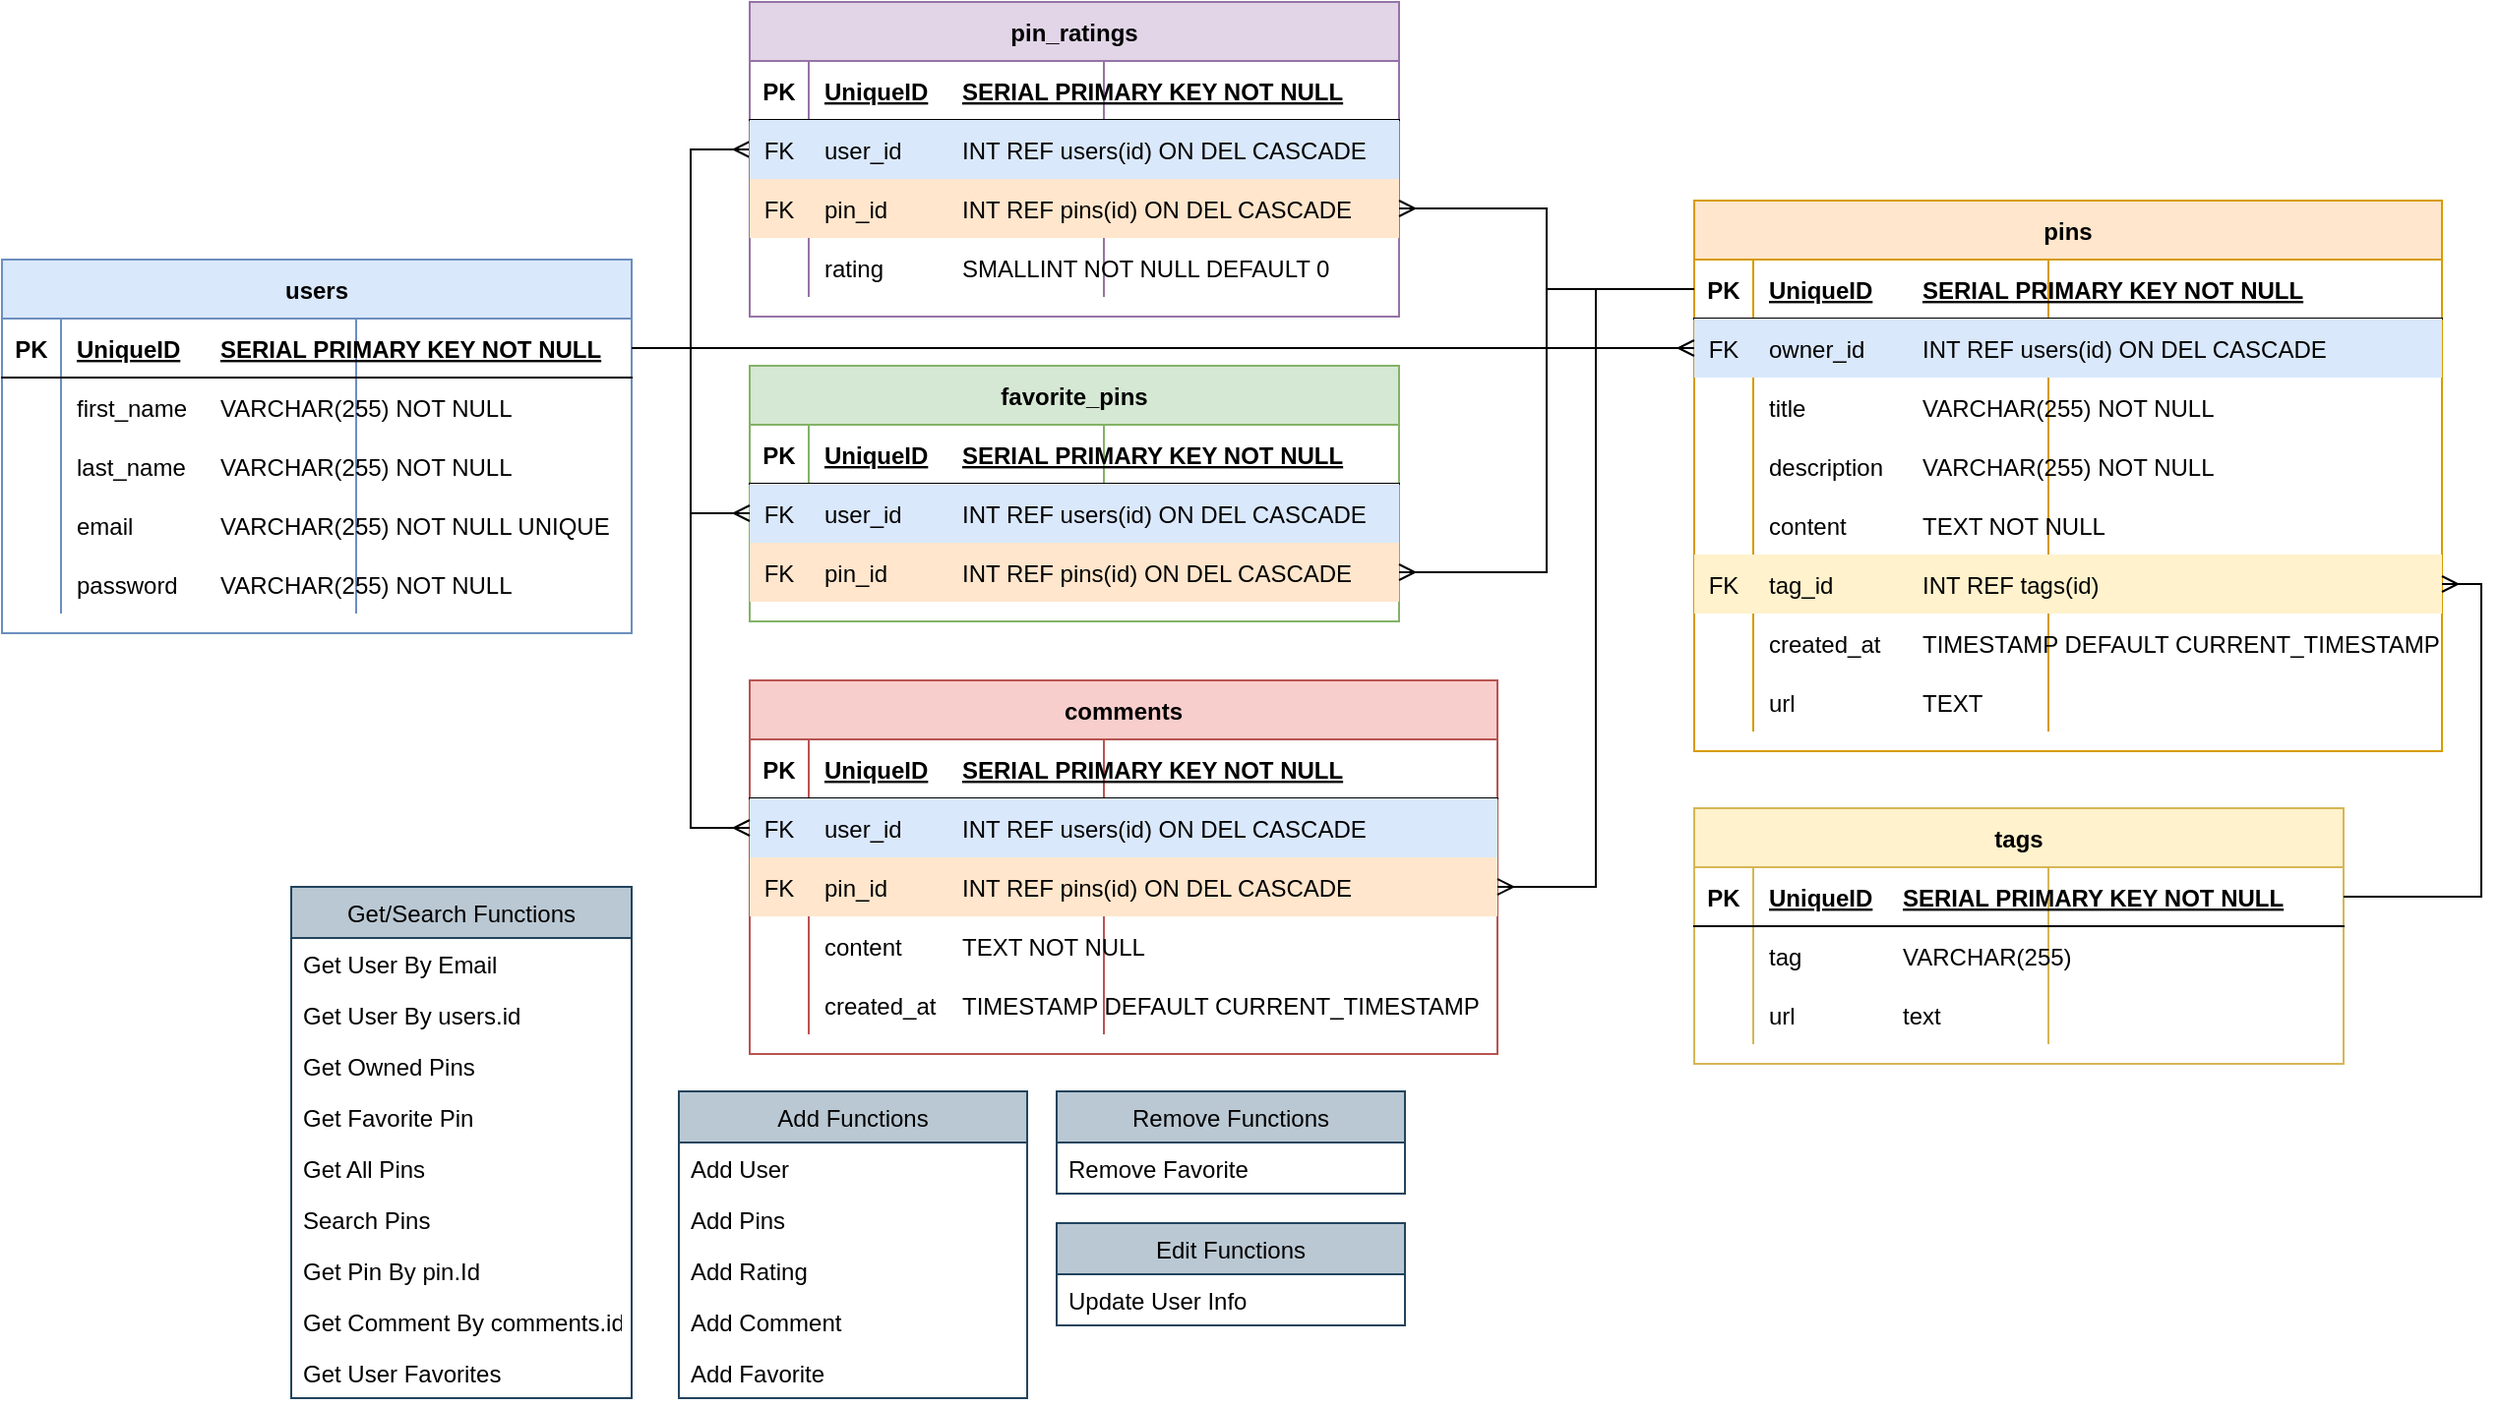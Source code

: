 <mxfile>
    <diagram id="yrVdOJutDRkCz4dcJYpE" name="Page-1">
        <mxGraphModel dx="2005" dy="807" grid="0" gridSize="10" guides="1" tooltips="1" connect="1" arrows="1" fold="1" page="0" pageScale="1" pageWidth="850" pageHeight="1100" background="#FFFFFF" math="0" shadow="0">
            <root>
                <mxCell id="0"/>
                <mxCell id="1" parent="0"/>
                <mxCell id="VYKtyctdpMG7TAiE0Q_C-84" style="edgeStyle=orthogonalEdgeStyle;rounded=0;orthogonalLoop=1;jettySize=auto;html=1;exitX=1;exitY=0.5;exitDx=0;exitDy=0;entryX=0;entryY=0.5;entryDx=0;entryDy=0;endArrow=ERmany;endFill=0;labelBackgroundColor=none;shadow=0;sketch=0;" parent="1" source="VYKtyctdpMG7TAiE0Q_C-2" target="VYKtyctdpMG7TAiE0Q_C-47" edge="1">
                    <mxGeometry relative="1" as="geometry"/>
                </mxCell>
                <mxCell id="VYKtyctdpMG7TAiE0Q_C-1" value="users" style="shape=table;startSize=30;container=1;collapsible=1;childLayout=tableLayout;fixedRows=1;rowLines=0;fontStyle=1;align=center;resizeLast=1;fillColor=#dae8fc;strokeColor=#6c8ebf;labelBackgroundColor=none;shadow=0;sketch=0;" parent="1" vertex="1">
                    <mxGeometry x="-60" y="271" width="320" height="190" as="geometry"/>
                </mxCell>
                <mxCell id="VYKtyctdpMG7TAiE0Q_C-2" value="" style="shape=partialRectangle;collapsible=0;dropTarget=0;pointerEvents=0;fillColor=none;top=0;left=0;bottom=1;right=0;points=[[0,0.5],[1,0.5]];portConstraint=eastwest;labelBackgroundColor=none;shadow=0;sketch=0;" parent="VYKtyctdpMG7TAiE0Q_C-1" vertex="1">
                    <mxGeometry y="30" width="320" height="30" as="geometry"/>
                </mxCell>
                <mxCell id="VYKtyctdpMG7TAiE0Q_C-3" value="PK" style="shape=partialRectangle;connectable=0;fillColor=none;top=0;left=0;bottom=0;right=0;fontStyle=1;overflow=hidden;labelBackgroundColor=none;shadow=0;sketch=0;" parent="VYKtyctdpMG7TAiE0Q_C-2" vertex="1">
                    <mxGeometry width="30" height="30" as="geometry">
                        <mxRectangle width="30" height="30" as="alternateBounds"/>
                    </mxGeometry>
                </mxCell>
                <mxCell id="VYKtyctdpMG7TAiE0Q_C-4" value="UniqueID" style="shape=partialRectangle;connectable=0;fillColor=none;top=0;left=0;bottom=0;right=0;align=left;spacingLeft=6;fontStyle=5;overflow=hidden;labelBackgroundColor=none;shadow=0;sketch=0;" parent="VYKtyctdpMG7TAiE0Q_C-2" vertex="1">
                    <mxGeometry x="30" width="73" height="30" as="geometry">
                        <mxRectangle width="150" height="30" as="alternateBounds"/>
                    </mxGeometry>
                </mxCell>
                <mxCell id="61" value="SERIAL PRIMARY KEY NOT NULL" style="shape=partialRectangle;connectable=0;fillColor=none;top=0;left=0;bottom=0;right=0;align=left;spacingLeft=6;fontStyle=5;overflow=hidden;labelBackgroundColor=none;shadow=0;sketch=0;" vertex="1" parent="VYKtyctdpMG7TAiE0Q_C-2">
                    <mxGeometry x="103" width="217" height="30" as="geometry">
                        <mxRectangle width="150" height="30" as="alternateBounds"/>
                    </mxGeometry>
                </mxCell>
                <mxCell id="VYKtyctdpMG7TAiE0Q_C-11" value="" style="shape=partialRectangle;collapsible=0;dropTarget=0;pointerEvents=0;fillColor=none;top=0;left=0;bottom=0;right=0;points=[[0,0.5],[1,0.5]];portConstraint=eastwest;labelBackgroundColor=none;shadow=0;sketch=0;" parent="VYKtyctdpMG7TAiE0Q_C-1" vertex="1">
                    <mxGeometry y="60" width="320" height="30" as="geometry"/>
                </mxCell>
                <mxCell id="VYKtyctdpMG7TAiE0Q_C-12" value="" style="shape=partialRectangle;connectable=0;fillColor=none;top=0;left=0;bottom=0;right=0;editable=1;overflow=hidden;labelBackgroundColor=none;shadow=0;sketch=0;" parent="VYKtyctdpMG7TAiE0Q_C-11" vertex="1">
                    <mxGeometry width="30" height="30" as="geometry">
                        <mxRectangle width="30" height="30" as="alternateBounds"/>
                    </mxGeometry>
                </mxCell>
                <mxCell id="VYKtyctdpMG7TAiE0Q_C-13" value="first_name" style="shape=partialRectangle;connectable=0;fillColor=none;top=0;left=0;bottom=0;right=0;align=left;spacingLeft=6;overflow=hidden;labelBackgroundColor=none;shadow=0;sketch=0;" parent="VYKtyctdpMG7TAiE0Q_C-11" vertex="1">
                    <mxGeometry x="30" width="73" height="30" as="geometry">
                        <mxRectangle width="150" height="30" as="alternateBounds"/>
                    </mxGeometry>
                </mxCell>
                <mxCell id="62" value="VARCHAR(255) NOT NULL" style="shape=partialRectangle;connectable=0;fillColor=none;top=0;left=0;bottom=0;right=0;align=left;spacingLeft=6;overflow=hidden;labelBackgroundColor=none;shadow=0;sketch=0;" vertex="1" parent="VYKtyctdpMG7TAiE0Q_C-11">
                    <mxGeometry x="103" width="217" height="30" as="geometry">
                        <mxRectangle width="150" height="30" as="alternateBounds"/>
                    </mxGeometry>
                </mxCell>
                <mxCell id="2lXRWmKRULgDbpmAG4fY-31" value="" style="shape=partialRectangle;collapsible=0;dropTarget=0;pointerEvents=0;fillColor=none;top=0;left=0;bottom=0;right=0;points=[[0,0.5],[1,0.5]];portConstraint=eastwest;labelBackgroundColor=none;shadow=0;sketch=0;" parent="VYKtyctdpMG7TAiE0Q_C-1" vertex="1">
                    <mxGeometry y="90" width="320" height="30" as="geometry"/>
                </mxCell>
                <mxCell id="2lXRWmKRULgDbpmAG4fY-32" value="" style="shape=partialRectangle;connectable=0;fillColor=none;top=0;left=0;bottom=0;right=0;editable=1;overflow=hidden;labelBackgroundColor=none;shadow=0;sketch=0;" parent="2lXRWmKRULgDbpmAG4fY-31" vertex="1">
                    <mxGeometry width="30" height="30" as="geometry">
                        <mxRectangle width="30" height="30" as="alternateBounds"/>
                    </mxGeometry>
                </mxCell>
                <mxCell id="2lXRWmKRULgDbpmAG4fY-33" value="last_name" style="shape=partialRectangle;connectable=0;fillColor=none;top=0;left=0;bottom=0;right=0;align=left;spacingLeft=6;overflow=hidden;labelBackgroundColor=none;shadow=0;sketch=0;" parent="2lXRWmKRULgDbpmAG4fY-31" vertex="1">
                    <mxGeometry x="30" width="73" height="30" as="geometry">
                        <mxRectangle width="150" height="30" as="alternateBounds"/>
                    </mxGeometry>
                </mxCell>
                <mxCell id="63" value="VARCHAR(255) NOT NULL" style="shape=partialRectangle;connectable=0;fillColor=none;top=0;left=0;bottom=0;right=0;align=left;spacingLeft=6;overflow=hidden;labelBackgroundColor=none;shadow=0;sketch=0;" vertex="1" parent="2lXRWmKRULgDbpmAG4fY-31">
                    <mxGeometry x="103" width="217" height="30" as="geometry">
                        <mxRectangle width="150" height="30" as="alternateBounds"/>
                    </mxGeometry>
                </mxCell>
                <mxCell id="VYKtyctdpMG7TAiE0Q_C-5" value="" style="shape=partialRectangle;collapsible=0;dropTarget=0;pointerEvents=0;fillColor=none;top=0;left=0;bottom=0;right=0;points=[[0,0.5],[1,0.5]];portConstraint=eastwest;labelBackgroundColor=none;shadow=0;sketch=0;" parent="VYKtyctdpMG7TAiE0Q_C-1" vertex="1">
                    <mxGeometry y="120" width="320" height="30" as="geometry"/>
                </mxCell>
                <mxCell id="VYKtyctdpMG7TAiE0Q_C-6" value="" style="shape=partialRectangle;connectable=0;fillColor=none;top=0;left=0;bottom=0;right=0;editable=1;overflow=hidden;labelBackgroundColor=none;shadow=0;sketch=0;" parent="VYKtyctdpMG7TAiE0Q_C-5" vertex="1">
                    <mxGeometry width="30" height="30" as="geometry">
                        <mxRectangle width="30" height="30" as="alternateBounds"/>
                    </mxGeometry>
                </mxCell>
                <mxCell id="VYKtyctdpMG7TAiE0Q_C-7" value="email" style="shape=partialRectangle;connectable=0;fillColor=none;top=0;left=0;bottom=0;right=0;align=left;spacingLeft=6;overflow=hidden;labelBackgroundColor=none;shadow=0;sketch=0;" parent="VYKtyctdpMG7TAiE0Q_C-5" vertex="1">
                    <mxGeometry x="30" width="73" height="30" as="geometry">
                        <mxRectangle width="150" height="30" as="alternateBounds"/>
                    </mxGeometry>
                </mxCell>
                <mxCell id="64" value="VARCHAR(255) NOT NULL UNIQUE" style="shape=partialRectangle;connectable=0;fillColor=none;top=0;left=0;bottom=0;right=0;align=left;spacingLeft=6;overflow=hidden;labelBackgroundColor=none;shadow=0;sketch=0;" vertex="1" parent="VYKtyctdpMG7TAiE0Q_C-5">
                    <mxGeometry x="103" width="217" height="30" as="geometry">
                        <mxRectangle width="150" height="30" as="alternateBounds"/>
                    </mxGeometry>
                </mxCell>
                <mxCell id="VYKtyctdpMG7TAiE0Q_C-8" value="" style="shape=partialRectangle;collapsible=0;dropTarget=0;pointerEvents=0;fillColor=none;top=0;left=0;bottom=0;right=0;points=[[0,0.5],[1,0.5]];portConstraint=eastwest;labelBackgroundColor=none;shadow=0;sketch=0;" parent="VYKtyctdpMG7TAiE0Q_C-1" vertex="1">
                    <mxGeometry y="150" width="320" height="30" as="geometry"/>
                </mxCell>
                <mxCell id="VYKtyctdpMG7TAiE0Q_C-9" value="" style="shape=partialRectangle;connectable=0;fillColor=none;top=0;left=0;bottom=0;right=0;editable=1;overflow=hidden;labelBackgroundColor=none;shadow=0;sketch=0;" parent="VYKtyctdpMG7TAiE0Q_C-8" vertex="1">
                    <mxGeometry width="30" height="30" as="geometry">
                        <mxRectangle width="30" height="30" as="alternateBounds"/>
                    </mxGeometry>
                </mxCell>
                <mxCell id="VYKtyctdpMG7TAiE0Q_C-10" value="password" style="shape=partialRectangle;connectable=0;fillColor=none;top=0;left=0;bottom=0;right=0;align=left;spacingLeft=6;overflow=hidden;labelBackgroundColor=none;shadow=0;sketch=0;" parent="VYKtyctdpMG7TAiE0Q_C-8" vertex="1">
                    <mxGeometry x="30" width="73" height="30" as="geometry">
                        <mxRectangle width="150" height="30" as="alternateBounds"/>
                    </mxGeometry>
                </mxCell>
                <mxCell id="65" value="VARCHAR(255) NOT NULL" style="shape=partialRectangle;connectable=0;fillColor=none;top=0;left=0;bottom=0;right=0;align=left;spacingLeft=6;overflow=hidden;labelBackgroundColor=none;shadow=0;sketch=0;" vertex="1" parent="VYKtyctdpMG7TAiE0Q_C-8">
                    <mxGeometry x="103" width="217" height="30" as="geometry">
                        <mxRectangle width="150" height="30" as="alternateBounds"/>
                    </mxGeometry>
                </mxCell>
                <mxCell id="VYKtyctdpMG7TAiE0Q_C-17" value="favorite_pins" style="shape=table;startSize=30;container=1;collapsible=1;childLayout=tableLayout;fixedRows=1;rowLines=0;fontStyle=1;align=center;resizeLast=1;fillColor=#d5e8d4;strokeColor=#82b366;labelBackgroundColor=none;shadow=0;sketch=0;" parent="1" vertex="1">
                    <mxGeometry x="320" y="325" width="330" height="130" as="geometry"/>
                </mxCell>
                <mxCell id="VYKtyctdpMG7TAiE0Q_C-18" value="" style="shape=partialRectangle;collapsible=0;dropTarget=0;pointerEvents=0;fillColor=none;top=0;left=0;bottom=1;right=0;points=[[0,0.5],[1,0.5]];portConstraint=eastwest;labelBackgroundColor=none;shadow=0;sketch=0;" parent="VYKtyctdpMG7TAiE0Q_C-17" vertex="1">
                    <mxGeometry y="30" width="330" height="30" as="geometry"/>
                </mxCell>
                <mxCell id="VYKtyctdpMG7TAiE0Q_C-19" value="PK" style="shape=partialRectangle;connectable=0;fillColor=none;top=0;left=0;bottom=0;right=0;fontStyle=1;overflow=hidden;labelBackgroundColor=none;shadow=0;sketch=0;" parent="VYKtyctdpMG7TAiE0Q_C-18" vertex="1">
                    <mxGeometry width="30" height="30" as="geometry">
                        <mxRectangle width="30" height="30" as="alternateBounds"/>
                    </mxGeometry>
                </mxCell>
                <mxCell id="VYKtyctdpMG7TAiE0Q_C-20" value="UniqueID" style="shape=partialRectangle;connectable=0;fillColor=none;top=0;left=0;bottom=0;right=0;align=left;spacingLeft=6;fontStyle=5;overflow=hidden;labelBackgroundColor=none;shadow=0;sketch=0;" parent="VYKtyctdpMG7TAiE0Q_C-18" vertex="1">
                    <mxGeometry x="30" width="70" height="30" as="geometry">
                        <mxRectangle width="150" height="30" as="alternateBounds"/>
                    </mxGeometry>
                </mxCell>
                <mxCell id="74" value="SERIAL PRIMARY KEY NOT NULL" style="shape=partialRectangle;connectable=0;fillColor=none;top=0;left=0;bottom=0;right=0;align=left;spacingLeft=6;fontStyle=5;overflow=hidden;labelBackgroundColor=none;shadow=0;sketch=0;" vertex="1" parent="VYKtyctdpMG7TAiE0Q_C-18">
                    <mxGeometry x="100" width="230" height="30" as="geometry">
                        <mxRectangle width="150" height="30" as="alternateBounds"/>
                    </mxGeometry>
                </mxCell>
                <mxCell id="VYKtyctdpMG7TAiE0Q_C-21" value="" style="shape=partialRectangle;collapsible=0;dropTarget=0;pointerEvents=0;fillColor=#dae8fc;top=0;left=0;bottom=0;right=0;points=[[0,0.5],[1,0.5]];portConstraint=eastwest;strokeColor=#6c8ebf;labelBackgroundColor=none;shadow=0;sketch=0;" parent="VYKtyctdpMG7TAiE0Q_C-17" vertex="1">
                    <mxGeometry y="60" width="330" height="30" as="geometry"/>
                </mxCell>
                <mxCell id="VYKtyctdpMG7TAiE0Q_C-22" value="FK" style="shape=partialRectangle;connectable=0;fillColor=none;top=0;left=0;bottom=0;right=0;editable=1;overflow=hidden;labelBackgroundColor=none;shadow=0;sketch=0;" parent="VYKtyctdpMG7TAiE0Q_C-21" vertex="1">
                    <mxGeometry width="30" height="30" as="geometry">
                        <mxRectangle width="30" height="30" as="alternateBounds"/>
                    </mxGeometry>
                </mxCell>
                <mxCell id="VYKtyctdpMG7TAiE0Q_C-23" value="user_id" style="shape=partialRectangle;connectable=0;fillColor=none;top=0;left=0;bottom=0;right=0;align=left;spacingLeft=6;overflow=hidden;labelBackgroundColor=none;shadow=0;sketch=0;" parent="VYKtyctdpMG7TAiE0Q_C-21" vertex="1">
                    <mxGeometry x="30" width="70" height="30" as="geometry">
                        <mxRectangle width="150" height="30" as="alternateBounds"/>
                    </mxGeometry>
                </mxCell>
                <mxCell id="75" value="INT REF users(id) ON DEL CASCADE" style="shape=partialRectangle;connectable=0;fillColor=none;top=0;left=0;bottom=0;right=0;align=left;spacingLeft=6;overflow=hidden;labelBackgroundColor=none;shadow=0;sketch=0;" vertex="1" parent="VYKtyctdpMG7TAiE0Q_C-21">
                    <mxGeometry x="100" width="230" height="30" as="geometry">
                        <mxRectangle width="150" height="30" as="alternateBounds"/>
                    </mxGeometry>
                </mxCell>
                <mxCell id="VYKtyctdpMG7TAiE0Q_C-24" value="" style="shape=partialRectangle;collapsible=0;dropTarget=0;pointerEvents=0;fillColor=#ffe6cc;top=0;left=0;bottom=0;right=0;points=[[0,0.5],[1,0.5]];portConstraint=eastwest;strokeColor=#d79b00;labelBackgroundColor=none;shadow=0;sketch=0;" parent="VYKtyctdpMG7TAiE0Q_C-17" vertex="1">
                    <mxGeometry y="90" width="330" height="30" as="geometry"/>
                </mxCell>
                <mxCell id="VYKtyctdpMG7TAiE0Q_C-25" value="FK" style="shape=partialRectangle;connectable=0;fillColor=none;top=0;left=0;bottom=0;right=0;editable=1;overflow=hidden;labelBackgroundColor=none;shadow=0;sketch=0;" parent="VYKtyctdpMG7TAiE0Q_C-24" vertex="1">
                    <mxGeometry width="30" height="30" as="geometry">
                        <mxRectangle width="30" height="30" as="alternateBounds"/>
                    </mxGeometry>
                </mxCell>
                <mxCell id="VYKtyctdpMG7TAiE0Q_C-26" value="pin_id" style="shape=partialRectangle;connectable=0;fillColor=none;top=0;left=0;bottom=0;right=0;align=left;spacingLeft=6;overflow=hidden;labelBackgroundColor=none;shadow=0;sketch=0;" parent="VYKtyctdpMG7TAiE0Q_C-24" vertex="1">
                    <mxGeometry x="30" width="70" height="30" as="geometry">
                        <mxRectangle width="150" height="30" as="alternateBounds"/>
                    </mxGeometry>
                </mxCell>
                <mxCell id="76" value="INT REF pins(id) ON DEL CASCADE" style="shape=partialRectangle;connectable=0;fillColor=none;top=0;left=0;bottom=0;right=0;align=left;spacingLeft=6;overflow=hidden;labelBackgroundColor=none;shadow=0;sketch=0;" vertex="1" parent="VYKtyctdpMG7TAiE0Q_C-24">
                    <mxGeometry x="100" width="230" height="30" as="geometry">
                        <mxRectangle width="150" height="30" as="alternateBounds"/>
                    </mxGeometry>
                </mxCell>
                <mxCell id="VYKtyctdpMG7TAiE0Q_C-27" value="comments" style="shape=table;startSize=30;container=1;collapsible=1;childLayout=tableLayout;fixedRows=1;rowLines=0;fontStyle=1;align=center;resizeLast=1;fillColor=#f8cecc;strokeColor=#b85450;labelBackgroundColor=none;shadow=0;sketch=0;" parent="1" vertex="1">
                    <mxGeometry x="320" y="485" width="380" height="190" as="geometry"/>
                </mxCell>
                <mxCell id="VYKtyctdpMG7TAiE0Q_C-28" value="" style="shape=partialRectangle;collapsible=0;dropTarget=0;pointerEvents=0;fillColor=none;top=0;left=0;bottom=1;right=0;points=[[0,0.5],[1,0.5]];portConstraint=eastwest;labelBackgroundColor=none;shadow=0;sketch=0;" parent="VYKtyctdpMG7TAiE0Q_C-27" vertex="1">
                    <mxGeometry y="30" width="380" height="30" as="geometry"/>
                </mxCell>
                <mxCell id="VYKtyctdpMG7TAiE0Q_C-29" value="PK" style="shape=partialRectangle;connectable=0;fillColor=none;top=0;left=0;bottom=0;right=0;fontStyle=1;overflow=hidden;labelBackgroundColor=none;shadow=0;sketch=0;" parent="VYKtyctdpMG7TAiE0Q_C-28" vertex="1">
                    <mxGeometry width="30" height="30" as="geometry">
                        <mxRectangle width="30" height="30" as="alternateBounds"/>
                    </mxGeometry>
                </mxCell>
                <mxCell id="VYKtyctdpMG7TAiE0Q_C-30" value="UniqueID" style="shape=partialRectangle;connectable=0;fillColor=none;top=0;left=0;bottom=0;right=0;align=left;spacingLeft=6;fontStyle=5;overflow=hidden;labelBackgroundColor=none;shadow=0;sketch=0;" parent="VYKtyctdpMG7TAiE0Q_C-28" vertex="1">
                    <mxGeometry x="30" width="70" height="30" as="geometry">
                        <mxRectangle width="150" height="30" as="alternateBounds"/>
                    </mxGeometry>
                </mxCell>
                <mxCell id="77" value="SERIAL PRIMARY KEY NOT NULL" style="shape=partialRectangle;connectable=0;fillColor=none;top=0;left=0;bottom=0;right=0;align=left;spacingLeft=6;fontStyle=5;overflow=hidden;labelBackgroundColor=none;shadow=0;sketch=0;" vertex="1" parent="VYKtyctdpMG7TAiE0Q_C-28">
                    <mxGeometry x="100" width="280" height="30" as="geometry">
                        <mxRectangle width="150" height="30" as="alternateBounds"/>
                    </mxGeometry>
                </mxCell>
                <mxCell id="VYKtyctdpMG7TAiE0Q_C-34" value="" style="shape=partialRectangle;collapsible=0;dropTarget=0;pointerEvents=0;fillColor=#dae8fc;top=0;left=0;bottom=0;right=0;points=[[0,0.5],[1,0.5]];portConstraint=eastwest;strokeColor=#6c8ebf;labelBackgroundColor=none;shadow=0;sketch=0;" parent="VYKtyctdpMG7TAiE0Q_C-27" vertex="1">
                    <mxGeometry y="60" width="380" height="30" as="geometry"/>
                </mxCell>
                <mxCell id="VYKtyctdpMG7TAiE0Q_C-35" value="FK" style="shape=partialRectangle;connectable=0;fillColor=none;top=0;left=0;bottom=0;right=0;editable=1;overflow=hidden;labelBackgroundColor=none;shadow=0;sketch=0;" parent="VYKtyctdpMG7TAiE0Q_C-34" vertex="1">
                    <mxGeometry width="30" height="30" as="geometry">
                        <mxRectangle width="30" height="30" as="alternateBounds"/>
                    </mxGeometry>
                </mxCell>
                <mxCell id="VYKtyctdpMG7TAiE0Q_C-36" value="user_id" style="shape=partialRectangle;connectable=0;fillColor=none;top=0;left=0;bottom=0;right=0;align=left;spacingLeft=6;overflow=hidden;labelBackgroundColor=none;shadow=0;sketch=0;" parent="VYKtyctdpMG7TAiE0Q_C-34" vertex="1">
                    <mxGeometry x="30" width="70" height="30" as="geometry">
                        <mxRectangle width="150" height="30" as="alternateBounds"/>
                    </mxGeometry>
                </mxCell>
                <mxCell id="78" value="INT REF users(id) ON DEL CASCADE" style="shape=partialRectangle;connectable=0;fillColor=none;top=0;left=0;bottom=0;right=0;align=left;spacingLeft=6;overflow=hidden;labelBackgroundColor=none;shadow=0;sketch=0;" vertex="1" parent="VYKtyctdpMG7TAiE0Q_C-34">
                    <mxGeometry x="100" width="280" height="30" as="geometry">
                        <mxRectangle width="150" height="30" as="alternateBounds"/>
                    </mxGeometry>
                </mxCell>
                <mxCell id="VYKtyctdpMG7TAiE0Q_C-31" value="" style="shape=partialRectangle;collapsible=0;dropTarget=0;pointerEvents=0;fillColor=#ffe6cc;top=0;left=0;bottom=0;right=0;points=[[0,0.5],[1,0.5]];portConstraint=eastwest;strokeColor=#d79b00;labelBackgroundColor=none;shadow=0;sketch=0;" parent="VYKtyctdpMG7TAiE0Q_C-27" vertex="1">
                    <mxGeometry y="90" width="380" height="30" as="geometry"/>
                </mxCell>
                <mxCell id="VYKtyctdpMG7TAiE0Q_C-32" value="FK" style="shape=partialRectangle;connectable=0;fillColor=none;top=0;left=0;bottom=0;right=0;editable=1;overflow=hidden;labelBackgroundColor=none;shadow=0;sketch=0;" parent="VYKtyctdpMG7TAiE0Q_C-31" vertex="1">
                    <mxGeometry width="30" height="30" as="geometry">
                        <mxRectangle width="30" height="30" as="alternateBounds"/>
                    </mxGeometry>
                </mxCell>
                <mxCell id="VYKtyctdpMG7TAiE0Q_C-33" value="pin_id" style="shape=partialRectangle;connectable=0;fillColor=none;top=0;left=0;bottom=0;right=0;align=left;spacingLeft=6;overflow=hidden;labelBackgroundColor=none;shadow=0;sketch=0;" parent="VYKtyctdpMG7TAiE0Q_C-31" vertex="1">
                    <mxGeometry x="30" width="70" height="30" as="geometry">
                        <mxRectangle width="150" height="30" as="alternateBounds"/>
                    </mxGeometry>
                </mxCell>
                <mxCell id="79" value="INT REF pins(id) ON DEL CASCADE" style="shape=partialRectangle;connectable=0;fillColor=none;top=0;left=0;bottom=0;right=0;align=left;spacingLeft=6;overflow=hidden;labelBackgroundColor=none;shadow=0;sketch=0;" vertex="1" parent="VYKtyctdpMG7TAiE0Q_C-31">
                    <mxGeometry x="100" width="280" height="30" as="geometry">
                        <mxRectangle width="150" height="30" as="alternateBounds"/>
                    </mxGeometry>
                </mxCell>
                <mxCell id="VYKtyctdpMG7TAiE0Q_C-37" value="" style="shape=partialRectangle;collapsible=0;dropTarget=0;pointerEvents=0;fillColor=none;top=0;left=0;bottom=0;right=0;points=[[0,0.5],[1,0.5]];portConstraint=eastwest;labelBackgroundColor=none;shadow=0;sketch=0;" parent="VYKtyctdpMG7TAiE0Q_C-27" vertex="1">
                    <mxGeometry y="120" width="380" height="30" as="geometry"/>
                </mxCell>
                <mxCell id="VYKtyctdpMG7TAiE0Q_C-38" value="" style="shape=partialRectangle;connectable=0;fillColor=none;top=0;left=0;bottom=0;right=0;editable=1;overflow=hidden;labelBackgroundColor=none;shadow=0;sketch=0;" parent="VYKtyctdpMG7TAiE0Q_C-37" vertex="1">
                    <mxGeometry width="30" height="30" as="geometry">
                        <mxRectangle width="30" height="30" as="alternateBounds"/>
                    </mxGeometry>
                </mxCell>
                <mxCell id="VYKtyctdpMG7TAiE0Q_C-39" value="content" style="shape=partialRectangle;connectable=0;fillColor=none;top=0;left=0;bottom=0;right=0;align=left;spacingLeft=6;overflow=hidden;labelBackgroundColor=none;shadow=0;sketch=0;" parent="VYKtyctdpMG7TAiE0Q_C-37" vertex="1">
                    <mxGeometry x="30" width="70" height="30" as="geometry">
                        <mxRectangle width="150" height="30" as="alternateBounds"/>
                    </mxGeometry>
                </mxCell>
                <mxCell id="80" value="TEXT NOT NULL" style="shape=partialRectangle;connectable=0;fillColor=none;top=0;left=0;bottom=0;right=0;align=left;spacingLeft=6;overflow=hidden;labelBackgroundColor=none;shadow=0;sketch=0;" vertex="1" parent="VYKtyctdpMG7TAiE0Q_C-37">
                    <mxGeometry x="100" width="280" height="30" as="geometry">
                        <mxRectangle width="150" height="30" as="alternateBounds"/>
                    </mxGeometry>
                </mxCell>
                <mxCell id="VYKtyctdpMG7TAiE0Q_C-40" value="" style="shape=partialRectangle;collapsible=0;dropTarget=0;pointerEvents=0;fillColor=none;top=0;left=0;bottom=0;right=0;points=[[0,0.5],[1,0.5]];portConstraint=eastwest;labelBackgroundColor=none;shadow=0;sketch=0;" parent="VYKtyctdpMG7TAiE0Q_C-27" vertex="1">
                    <mxGeometry y="150" width="380" height="30" as="geometry"/>
                </mxCell>
                <mxCell id="VYKtyctdpMG7TAiE0Q_C-41" value="" style="shape=partialRectangle;connectable=0;fillColor=none;top=0;left=0;bottom=0;right=0;editable=1;overflow=hidden;labelBackgroundColor=none;shadow=0;sketch=0;" parent="VYKtyctdpMG7TAiE0Q_C-40" vertex="1">
                    <mxGeometry width="30" height="30" as="geometry">
                        <mxRectangle width="30" height="30" as="alternateBounds"/>
                    </mxGeometry>
                </mxCell>
                <mxCell id="VYKtyctdpMG7TAiE0Q_C-42" value="created_at" style="shape=partialRectangle;connectable=0;fillColor=none;top=0;left=0;bottom=0;right=0;align=left;spacingLeft=6;overflow=hidden;labelBackgroundColor=none;shadow=0;sketch=0;" parent="VYKtyctdpMG7TAiE0Q_C-40" vertex="1">
                    <mxGeometry x="30" width="70" height="30" as="geometry">
                        <mxRectangle width="150" height="30" as="alternateBounds"/>
                    </mxGeometry>
                </mxCell>
                <mxCell id="81" value="TIMESTAMP DEFAULT CURRENT_TIMESTAMP" style="shape=partialRectangle;connectable=0;fillColor=none;top=0;left=0;bottom=0;right=0;align=left;spacingLeft=6;overflow=hidden;labelBackgroundColor=none;shadow=0;sketch=0;" vertex="1" parent="VYKtyctdpMG7TAiE0Q_C-40">
                    <mxGeometry x="100" width="280" height="30" as="geometry">
                        <mxRectangle width="150" height="30" as="alternateBounds"/>
                    </mxGeometry>
                </mxCell>
                <mxCell id="VYKtyctdpMG7TAiE0Q_C-43" value="pin_ratings" style="shape=table;startSize=30;container=1;collapsible=1;childLayout=tableLayout;fixedRows=1;rowLines=0;fontStyle=1;align=center;resizeLast=1;fillColor=#e1d5e7;strokeColor=#9673a6;labelBackgroundColor=none;shadow=0;sketch=0;" parent="1" vertex="1">
                    <mxGeometry x="320" y="140" width="330" height="160" as="geometry"/>
                </mxCell>
                <mxCell id="VYKtyctdpMG7TAiE0Q_C-44" value="" style="shape=partialRectangle;collapsible=0;dropTarget=0;pointerEvents=0;fillColor=none;top=0;left=0;bottom=1;right=0;points=[[0,0.5],[1,0.5]];portConstraint=eastwest;labelBackgroundColor=none;shadow=0;sketch=0;" parent="VYKtyctdpMG7TAiE0Q_C-43" vertex="1">
                    <mxGeometry y="30" width="330" height="30" as="geometry"/>
                </mxCell>
                <mxCell id="VYKtyctdpMG7TAiE0Q_C-45" value="PK" style="shape=partialRectangle;connectable=0;fillColor=none;top=0;left=0;bottom=0;right=0;fontStyle=1;overflow=hidden;labelBackgroundColor=none;shadow=0;sketch=0;" parent="VYKtyctdpMG7TAiE0Q_C-44" vertex="1">
                    <mxGeometry width="30" height="30" as="geometry">
                        <mxRectangle width="30" height="30" as="alternateBounds"/>
                    </mxGeometry>
                </mxCell>
                <mxCell id="VYKtyctdpMG7TAiE0Q_C-46" value="UniqueID" style="shape=partialRectangle;connectable=0;fillColor=none;top=0;left=0;bottom=0;right=0;align=left;spacingLeft=6;fontStyle=5;overflow=hidden;labelBackgroundColor=none;shadow=0;sketch=0;" parent="VYKtyctdpMG7TAiE0Q_C-44" vertex="1">
                    <mxGeometry x="30" width="70" height="30" as="geometry">
                        <mxRectangle width="150" height="30" as="alternateBounds"/>
                    </mxGeometry>
                </mxCell>
                <mxCell id="70" value="SERIAL PRIMARY KEY NOT NULL" style="shape=partialRectangle;connectable=0;fillColor=none;top=0;left=0;bottom=0;right=0;align=left;spacingLeft=6;fontStyle=5;overflow=hidden;labelBackgroundColor=none;shadow=0;sketch=0;" vertex="1" parent="VYKtyctdpMG7TAiE0Q_C-44">
                    <mxGeometry x="100" width="230" height="30" as="geometry">
                        <mxRectangle width="150" height="30" as="alternateBounds"/>
                    </mxGeometry>
                </mxCell>
                <mxCell id="VYKtyctdpMG7TAiE0Q_C-47" value="" style="shape=partialRectangle;collapsible=0;dropTarget=0;pointerEvents=0;fillColor=#dae8fc;top=0;left=0;bottom=0;right=0;points=[[0,0.5],[1,0.5]];portConstraint=eastwest;strokeColor=#6c8ebf;labelBackgroundColor=none;shadow=0;sketch=0;" parent="VYKtyctdpMG7TAiE0Q_C-43" vertex="1">
                    <mxGeometry y="60" width="330" height="30" as="geometry"/>
                </mxCell>
                <mxCell id="VYKtyctdpMG7TAiE0Q_C-48" value="FK" style="shape=partialRectangle;connectable=0;fillColor=none;top=0;left=0;bottom=0;right=0;editable=1;overflow=hidden;labelBackgroundColor=none;shadow=0;sketch=0;" parent="VYKtyctdpMG7TAiE0Q_C-47" vertex="1">
                    <mxGeometry width="30" height="30" as="geometry">
                        <mxRectangle width="30" height="30" as="alternateBounds"/>
                    </mxGeometry>
                </mxCell>
                <mxCell id="VYKtyctdpMG7TAiE0Q_C-49" value="user_id" style="shape=partialRectangle;connectable=0;fillColor=none;top=0;left=0;bottom=0;right=0;align=left;spacingLeft=6;overflow=hidden;labelBackgroundColor=none;shadow=0;sketch=0;" parent="VYKtyctdpMG7TAiE0Q_C-47" vertex="1">
                    <mxGeometry x="30" width="70" height="30" as="geometry">
                        <mxRectangle width="150" height="30" as="alternateBounds"/>
                    </mxGeometry>
                </mxCell>
                <mxCell id="71" value="INT REF users(id) ON DEL CASCADE" style="shape=partialRectangle;connectable=0;fillColor=none;top=0;left=0;bottom=0;right=0;align=left;spacingLeft=6;overflow=hidden;labelBackgroundColor=none;shadow=0;sketch=0;" vertex="1" parent="VYKtyctdpMG7TAiE0Q_C-47">
                    <mxGeometry x="100" width="230" height="30" as="geometry">
                        <mxRectangle width="150" height="30" as="alternateBounds"/>
                    </mxGeometry>
                </mxCell>
                <mxCell id="VYKtyctdpMG7TAiE0Q_C-50" value="" style="shape=partialRectangle;collapsible=0;dropTarget=0;pointerEvents=0;fillColor=#ffe6cc;top=0;left=0;bottom=0;right=0;points=[[0,0.5],[1,0.5]];portConstraint=eastwest;strokeColor=#d79b00;labelBackgroundColor=none;shadow=0;sketch=0;" parent="VYKtyctdpMG7TAiE0Q_C-43" vertex="1">
                    <mxGeometry y="90" width="330" height="30" as="geometry"/>
                </mxCell>
                <mxCell id="VYKtyctdpMG7TAiE0Q_C-51" value="FK" style="shape=partialRectangle;connectable=0;fillColor=none;top=0;left=0;bottom=0;right=0;editable=1;overflow=hidden;labelBackgroundColor=none;shadow=0;sketch=0;" parent="VYKtyctdpMG7TAiE0Q_C-50" vertex="1">
                    <mxGeometry width="30" height="30" as="geometry">
                        <mxRectangle width="30" height="30" as="alternateBounds"/>
                    </mxGeometry>
                </mxCell>
                <mxCell id="VYKtyctdpMG7TAiE0Q_C-52" value="pin_id" style="shape=partialRectangle;connectable=0;fillColor=none;top=0;left=0;bottom=0;right=0;align=left;spacingLeft=6;overflow=hidden;labelBackgroundColor=none;shadow=0;sketch=0;" parent="VYKtyctdpMG7TAiE0Q_C-50" vertex="1">
                    <mxGeometry x="30" width="70" height="30" as="geometry">
                        <mxRectangle width="150" height="30" as="alternateBounds"/>
                    </mxGeometry>
                </mxCell>
                <mxCell id="72" value="INT REF pins(id) ON DEL CASCADE" style="shape=partialRectangle;connectable=0;fillColor=none;top=0;left=0;bottom=0;right=0;align=left;spacingLeft=6;overflow=hidden;labelBackgroundColor=none;shadow=0;sketch=0;" vertex="1" parent="VYKtyctdpMG7TAiE0Q_C-50">
                    <mxGeometry x="100" width="230" height="30" as="geometry">
                        <mxRectangle width="150" height="30" as="alternateBounds"/>
                    </mxGeometry>
                </mxCell>
                <mxCell id="VYKtyctdpMG7TAiE0Q_C-53" value="" style="shape=partialRectangle;collapsible=0;dropTarget=0;pointerEvents=0;fillColor=none;top=0;left=0;bottom=0;right=0;points=[[0,0.5],[1,0.5]];portConstraint=eastwest;strokeColor=#d79b00;labelBackgroundColor=none;shadow=0;sketch=0;" parent="VYKtyctdpMG7TAiE0Q_C-43" vertex="1">
                    <mxGeometry y="120" width="330" height="30" as="geometry"/>
                </mxCell>
                <mxCell id="VYKtyctdpMG7TAiE0Q_C-54" value="" style="shape=partialRectangle;connectable=0;fillColor=none;top=0;left=0;bottom=0;right=0;editable=1;overflow=hidden;labelBackgroundColor=none;shadow=0;sketch=0;" parent="VYKtyctdpMG7TAiE0Q_C-53" vertex="1">
                    <mxGeometry width="30" height="30" as="geometry">
                        <mxRectangle width="30" height="30" as="alternateBounds"/>
                    </mxGeometry>
                </mxCell>
                <mxCell id="VYKtyctdpMG7TAiE0Q_C-55" value="rating" style="shape=partialRectangle;connectable=0;fillColor=none;top=0;left=0;bottom=0;right=0;align=left;spacingLeft=6;overflow=hidden;labelBackgroundColor=none;shadow=0;sketch=0;" parent="VYKtyctdpMG7TAiE0Q_C-53" vertex="1">
                    <mxGeometry x="30" width="70" height="30" as="geometry">
                        <mxRectangle width="150" height="30" as="alternateBounds"/>
                    </mxGeometry>
                </mxCell>
                <mxCell id="73" value="SMALLINT NOT NULL DEFAULT 0" style="shape=partialRectangle;connectable=0;fillColor=none;top=0;left=0;bottom=0;right=0;align=left;spacingLeft=6;overflow=hidden;labelBackgroundColor=none;shadow=0;sketch=0;" vertex="1" parent="VYKtyctdpMG7TAiE0Q_C-53">
                    <mxGeometry x="100" width="230" height="30" as="geometry">
                        <mxRectangle width="150" height="30" as="alternateBounds"/>
                    </mxGeometry>
                </mxCell>
                <mxCell id="VYKtyctdpMG7TAiE0Q_C-56" value="pins" style="shape=table;startSize=30;container=1;collapsible=1;childLayout=tableLayout;fixedRows=1;rowLines=0;fontStyle=1;align=center;resizeLast=1;fillColor=#ffe6cc;strokeColor=#d79b00;labelBackgroundColor=none;shadow=0;sketch=0;" parent="1" vertex="1">
                    <mxGeometry x="800" y="241" width="380" height="280" as="geometry"/>
                </mxCell>
                <mxCell id="VYKtyctdpMG7TAiE0Q_C-57" value="" style="shape=partialRectangle;collapsible=0;dropTarget=0;pointerEvents=0;fillColor=none;top=0;left=0;bottom=1;right=0;points=[[0,0.5],[1,0.5]];portConstraint=eastwest;labelBackgroundColor=none;shadow=0;sketch=0;" parent="VYKtyctdpMG7TAiE0Q_C-56" vertex="1">
                    <mxGeometry y="30" width="380" height="30" as="geometry"/>
                </mxCell>
                <mxCell id="VYKtyctdpMG7TAiE0Q_C-58" value="PK" style="shape=partialRectangle;connectable=0;fillColor=none;top=0;left=0;bottom=0;right=0;fontStyle=1;overflow=hidden;labelBackgroundColor=none;shadow=0;sketch=0;" parent="VYKtyctdpMG7TAiE0Q_C-57" vertex="1">
                    <mxGeometry width="30" height="30" as="geometry">
                        <mxRectangle width="30" height="30" as="alternateBounds"/>
                    </mxGeometry>
                </mxCell>
                <mxCell id="VYKtyctdpMG7TAiE0Q_C-59" value="UniqueID" style="shape=partialRectangle;connectable=0;fillColor=none;top=0;left=0;bottom=0;right=0;align=left;spacingLeft=6;fontStyle=5;overflow=hidden;labelBackgroundColor=none;shadow=0;sketch=0;" parent="VYKtyctdpMG7TAiE0Q_C-57" vertex="1">
                    <mxGeometry x="30" width="78" height="30" as="geometry">
                        <mxRectangle width="150" height="30" as="alternateBounds"/>
                    </mxGeometry>
                </mxCell>
                <mxCell id="50" value="SERIAL PRIMARY KEY NOT NULL" style="shape=partialRectangle;connectable=0;fillColor=none;top=0;left=0;bottom=0;right=0;align=left;spacingLeft=6;fontStyle=5;overflow=hidden;labelBackgroundColor=none;shadow=0;sketch=0;" vertex="1" parent="VYKtyctdpMG7TAiE0Q_C-57">
                    <mxGeometry x="108" width="272" height="30" as="geometry">
                        <mxRectangle width="150" height="30" as="alternateBounds"/>
                    </mxGeometry>
                </mxCell>
                <mxCell id="VYKtyctdpMG7TAiE0Q_C-60" value="" style="shape=partialRectangle;collapsible=0;dropTarget=0;pointerEvents=0;fillColor=#dae8fc;top=0;left=0;bottom=0;right=0;points=[[0,0.5],[1,0.5]];portConstraint=eastwest;strokeColor=#6c8ebf;labelBackgroundColor=none;shadow=0;sketch=0;" parent="VYKtyctdpMG7TAiE0Q_C-56" vertex="1">
                    <mxGeometry y="60" width="380" height="30" as="geometry"/>
                </mxCell>
                <mxCell id="VYKtyctdpMG7TAiE0Q_C-61" value="FK" style="shape=partialRectangle;connectable=0;fillColor=none;top=0;left=0;bottom=0;right=0;editable=1;overflow=hidden;labelBackgroundColor=none;shadow=0;sketch=0;" parent="VYKtyctdpMG7TAiE0Q_C-60" vertex="1">
                    <mxGeometry width="30" height="30" as="geometry">
                        <mxRectangle width="30" height="30" as="alternateBounds"/>
                    </mxGeometry>
                </mxCell>
                <mxCell id="VYKtyctdpMG7TAiE0Q_C-62" value="owner_id" style="shape=partialRectangle;connectable=0;fillColor=none;top=0;left=0;bottom=0;right=0;align=left;spacingLeft=6;overflow=hidden;labelBackgroundColor=none;shadow=0;sketch=0;" parent="VYKtyctdpMG7TAiE0Q_C-60" vertex="1">
                    <mxGeometry x="30" width="78" height="30" as="geometry">
                        <mxRectangle width="150" height="30" as="alternateBounds"/>
                    </mxGeometry>
                </mxCell>
                <mxCell id="51" value="INT REF users(id) ON DEL CASCADE" style="shape=partialRectangle;connectable=0;fillColor=none;top=0;left=0;bottom=0;right=0;align=left;spacingLeft=6;overflow=hidden;labelBackgroundColor=none;shadow=0;sketch=0;" vertex="1" parent="VYKtyctdpMG7TAiE0Q_C-60">
                    <mxGeometry x="108" width="272" height="30" as="geometry">
                        <mxRectangle width="150" height="30" as="alternateBounds"/>
                    </mxGeometry>
                </mxCell>
                <mxCell id="VYKtyctdpMG7TAiE0Q_C-63" value="" style="shape=partialRectangle;collapsible=0;dropTarget=0;pointerEvents=0;fillColor=none;top=0;left=0;bottom=0;right=0;points=[[0,0.5],[1,0.5]];portConstraint=eastwest;labelBackgroundColor=none;shadow=0;sketch=0;" parent="VYKtyctdpMG7TAiE0Q_C-56" vertex="1">
                    <mxGeometry y="90" width="380" height="30" as="geometry"/>
                </mxCell>
                <mxCell id="VYKtyctdpMG7TAiE0Q_C-64" value="" style="shape=partialRectangle;connectable=0;fillColor=none;top=0;left=0;bottom=0;right=0;editable=1;overflow=hidden;labelBackgroundColor=none;shadow=0;sketch=0;" parent="VYKtyctdpMG7TAiE0Q_C-63" vertex="1">
                    <mxGeometry width="30" height="30" as="geometry">
                        <mxRectangle width="30" height="30" as="alternateBounds"/>
                    </mxGeometry>
                </mxCell>
                <mxCell id="VYKtyctdpMG7TAiE0Q_C-65" value="title" style="shape=partialRectangle;connectable=0;fillColor=none;top=0;left=0;bottom=0;right=0;align=left;spacingLeft=6;overflow=hidden;labelBackgroundColor=none;shadow=0;sketch=0;" parent="VYKtyctdpMG7TAiE0Q_C-63" vertex="1">
                    <mxGeometry x="30" width="78" height="30" as="geometry">
                        <mxRectangle width="150" height="30" as="alternateBounds"/>
                    </mxGeometry>
                </mxCell>
                <mxCell id="52" value="VARCHAR(255) NOT NULL" style="shape=partialRectangle;connectable=0;fillColor=none;top=0;left=0;bottom=0;right=0;align=left;spacingLeft=6;overflow=hidden;labelBackgroundColor=none;shadow=0;sketch=0;" vertex="1" parent="VYKtyctdpMG7TAiE0Q_C-63">
                    <mxGeometry x="108" width="272" height="30" as="geometry">
                        <mxRectangle width="150" height="30" as="alternateBounds"/>
                    </mxGeometry>
                </mxCell>
                <mxCell id="VYKtyctdpMG7TAiE0Q_C-66" value="" style="shape=partialRectangle;collapsible=0;dropTarget=0;pointerEvents=0;fillColor=none;top=0;left=0;bottom=0;right=0;points=[[0,0.5],[1,0.5]];portConstraint=eastwest;labelBackgroundColor=none;shadow=0;sketch=0;" parent="VYKtyctdpMG7TAiE0Q_C-56" vertex="1">
                    <mxGeometry y="120" width="380" height="30" as="geometry"/>
                </mxCell>
                <mxCell id="VYKtyctdpMG7TAiE0Q_C-67" value="" style="shape=partialRectangle;connectable=0;fillColor=none;top=0;left=0;bottom=0;right=0;editable=1;overflow=hidden;labelBackgroundColor=none;shadow=0;sketch=0;" parent="VYKtyctdpMG7TAiE0Q_C-66" vertex="1">
                    <mxGeometry width="30" height="30" as="geometry">
                        <mxRectangle width="30" height="30" as="alternateBounds"/>
                    </mxGeometry>
                </mxCell>
                <mxCell id="VYKtyctdpMG7TAiE0Q_C-68" value="description" style="shape=partialRectangle;connectable=0;fillColor=none;top=0;left=0;bottom=0;right=0;align=left;spacingLeft=6;overflow=hidden;labelBackgroundColor=none;shadow=0;sketch=0;" parent="VYKtyctdpMG7TAiE0Q_C-66" vertex="1">
                    <mxGeometry x="30" width="78" height="30" as="geometry">
                        <mxRectangle width="150" height="30" as="alternateBounds"/>
                    </mxGeometry>
                </mxCell>
                <mxCell id="53" value="VARCHAR(255) NOT NULL" style="shape=partialRectangle;connectable=0;fillColor=none;top=0;left=0;bottom=0;right=0;align=left;spacingLeft=6;overflow=hidden;labelBackgroundColor=none;shadow=0;sketch=0;" vertex="1" parent="VYKtyctdpMG7TAiE0Q_C-66">
                    <mxGeometry x="108" width="272" height="30" as="geometry">
                        <mxRectangle width="150" height="30" as="alternateBounds"/>
                    </mxGeometry>
                </mxCell>
                <mxCell id="VYKtyctdpMG7TAiE0Q_C-72" value="" style="shape=partialRectangle;collapsible=0;dropTarget=0;pointerEvents=0;fillColor=none;top=0;left=0;bottom=0;right=0;points=[[0,0.5],[1,0.5]];portConstraint=eastwest;labelBackgroundColor=none;shadow=0;sketch=0;" parent="VYKtyctdpMG7TAiE0Q_C-56" vertex="1">
                    <mxGeometry y="150" width="380" height="30" as="geometry"/>
                </mxCell>
                <mxCell id="VYKtyctdpMG7TAiE0Q_C-73" value="" style="shape=partialRectangle;connectable=0;fillColor=none;top=0;left=0;bottom=0;right=0;editable=1;overflow=hidden;labelBackgroundColor=none;shadow=0;sketch=0;" parent="VYKtyctdpMG7TAiE0Q_C-72" vertex="1">
                    <mxGeometry width="30" height="30" as="geometry">
                        <mxRectangle width="30" height="30" as="alternateBounds"/>
                    </mxGeometry>
                </mxCell>
                <mxCell id="VYKtyctdpMG7TAiE0Q_C-74" value="content" style="shape=partialRectangle;connectable=0;fillColor=none;top=0;left=0;bottom=0;right=0;align=left;spacingLeft=6;overflow=hidden;labelBackgroundColor=none;shadow=0;sketch=0;" parent="VYKtyctdpMG7TAiE0Q_C-72" vertex="1">
                    <mxGeometry x="30" width="78" height="30" as="geometry">
                        <mxRectangle width="150" height="30" as="alternateBounds"/>
                    </mxGeometry>
                </mxCell>
                <mxCell id="54" value="TEXT NOT NULL" style="shape=partialRectangle;connectable=0;fillColor=none;top=0;left=0;bottom=0;right=0;align=left;spacingLeft=6;overflow=hidden;labelBackgroundColor=none;shadow=0;sketch=0;" vertex="1" parent="VYKtyctdpMG7TAiE0Q_C-72">
                    <mxGeometry x="108" width="272" height="30" as="geometry">
                        <mxRectangle width="150" height="30" as="alternateBounds"/>
                    </mxGeometry>
                </mxCell>
                <mxCell id="P54usx4_7LOp1h9l-JDR-1" value="" style="shape=partialRectangle;collapsible=0;dropTarget=0;pointerEvents=0;fillColor=#fff2cc;top=0;left=0;bottom=0;right=0;points=[[0,0.5],[1,0.5]];portConstraint=eastwest;labelBackgroundColor=none;shadow=0;sketch=0;strokeColor=#d6b656;" parent="VYKtyctdpMG7TAiE0Q_C-56" vertex="1">
                    <mxGeometry y="180" width="380" height="30" as="geometry"/>
                </mxCell>
                <mxCell id="P54usx4_7LOp1h9l-JDR-2" value="FK" style="shape=partialRectangle;connectable=0;fillColor=none;top=0;left=0;bottom=0;right=0;editable=1;overflow=hidden;labelBackgroundColor=none;shadow=0;sketch=0;" parent="P54usx4_7LOp1h9l-JDR-1" vertex="1">
                    <mxGeometry width="30" height="30" as="geometry">
                        <mxRectangle width="30" height="30" as="alternateBounds"/>
                    </mxGeometry>
                </mxCell>
                <mxCell id="P54usx4_7LOp1h9l-JDR-3" value="tag_id" style="shape=partialRectangle;connectable=0;fillColor=none;top=0;left=0;bottom=0;right=0;align=left;spacingLeft=6;overflow=hidden;labelBackgroundColor=none;shadow=0;sketch=0;" parent="P54usx4_7LOp1h9l-JDR-1" vertex="1">
                    <mxGeometry x="30" width="78" height="30" as="geometry">
                        <mxRectangle width="150" height="30" as="alternateBounds"/>
                    </mxGeometry>
                </mxCell>
                <mxCell id="55" value="INT REF tags(id)" style="shape=partialRectangle;connectable=0;fillColor=none;top=0;left=0;bottom=0;right=0;align=left;spacingLeft=6;overflow=hidden;labelBackgroundColor=none;shadow=0;sketch=0;" vertex="1" parent="P54usx4_7LOp1h9l-JDR-1">
                    <mxGeometry x="108" width="272" height="30" as="geometry">
                        <mxRectangle width="150" height="30" as="alternateBounds"/>
                    </mxGeometry>
                </mxCell>
                <mxCell id="2lXRWmKRULgDbpmAG4fY-34" value="" style="shape=partialRectangle;collapsible=0;dropTarget=0;pointerEvents=0;fillColor=none;top=0;left=0;bottom=0;right=0;points=[[0,0.5],[1,0.5]];portConstraint=eastwest;labelBackgroundColor=none;shadow=0;sketch=0;" parent="VYKtyctdpMG7TAiE0Q_C-56" vertex="1">
                    <mxGeometry y="210" width="380" height="30" as="geometry"/>
                </mxCell>
                <mxCell id="2lXRWmKRULgDbpmAG4fY-35" value="" style="shape=partialRectangle;connectable=0;fillColor=none;top=0;left=0;bottom=0;right=0;editable=1;overflow=hidden;labelBackgroundColor=none;shadow=0;sketch=0;" parent="2lXRWmKRULgDbpmAG4fY-34" vertex="1">
                    <mxGeometry width="30" height="30" as="geometry">
                        <mxRectangle width="30" height="30" as="alternateBounds"/>
                    </mxGeometry>
                </mxCell>
                <mxCell id="2lXRWmKRULgDbpmAG4fY-36" value="created_at" style="shape=partialRectangle;connectable=0;fillColor=none;top=0;left=0;bottom=0;right=0;align=left;spacingLeft=6;overflow=hidden;labelBackgroundColor=none;shadow=0;sketch=0;" parent="2lXRWmKRULgDbpmAG4fY-34" vertex="1">
                    <mxGeometry x="30" width="78" height="30" as="geometry">
                        <mxRectangle width="150" height="30" as="alternateBounds"/>
                    </mxGeometry>
                </mxCell>
                <mxCell id="56" value="TIMESTAMP DEFAULT CURRENT_TIMESTAMP" style="shape=partialRectangle;connectable=0;fillColor=none;top=0;left=0;bottom=0;right=0;align=left;spacingLeft=6;overflow=hidden;labelBackgroundColor=none;shadow=0;sketch=0;" vertex="1" parent="2lXRWmKRULgDbpmAG4fY-34">
                    <mxGeometry x="108" width="272" height="30" as="geometry">
                        <mxRectangle width="150" height="30" as="alternateBounds"/>
                    </mxGeometry>
                </mxCell>
                <mxCell id="2lXRWmKRULgDbpmAG4fY-28" value="" style="shape=partialRectangle;collapsible=0;dropTarget=0;pointerEvents=0;fillColor=none;top=0;left=0;bottom=0;right=0;points=[[0,0.5],[1,0.5]];portConstraint=eastwest;labelBackgroundColor=none;shadow=0;sketch=0;" parent="VYKtyctdpMG7TAiE0Q_C-56" vertex="1">
                    <mxGeometry y="240" width="380" height="30" as="geometry"/>
                </mxCell>
                <mxCell id="2lXRWmKRULgDbpmAG4fY-29" value="" style="shape=partialRectangle;connectable=0;fillColor=none;top=0;left=0;bottom=0;right=0;editable=1;overflow=hidden;labelBackgroundColor=none;shadow=0;sketch=0;" parent="2lXRWmKRULgDbpmAG4fY-28" vertex="1">
                    <mxGeometry width="30" height="30" as="geometry">
                        <mxRectangle width="30" height="30" as="alternateBounds"/>
                    </mxGeometry>
                </mxCell>
                <mxCell id="2lXRWmKRULgDbpmAG4fY-30" value="url" style="shape=partialRectangle;connectable=0;fillColor=none;top=0;left=0;bottom=0;right=0;align=left;spacingLeft=6;overflow=hidden;labelBackgroundColor=none;shadow=0;sketch=0;" parent="2lXRWmKRULgDbpmAG4fY-28" vertex="1">
                    <mxGeometry x="30" width="78" height="30" as="geometry">
                        <mxRectangle width="150" height="30" as="alternateBounds"/>
                    </mxGeometry>
                </mxCell>
                <mxCell id="57" value="TEXT" style="shape=partialRectangle;connectable=0;fillColor=none;top=0;left=0;bottom=0;right=0;align=left;spacingLeft=6;overflow=hidden;labelBackgroundColor=none;shadow=0;sketch=0;" vertex="1" parent="2lXRWmKRULgDbpmAG4fY-28">
                    <mxGeometry x="108" width="272" height="30" as="geometry">
                        <mxRectangle width="150" height="30" as="alternateBounds"/>
                    </mxGeometry>
                </mxCell>
                <mxCell id="VYKtyctdpMG7TAiE0Q_C-85" style="edgeStyle=orthogonalEdgeStyle;rounded=0;orthogonalLoop=1;jettySize=auto;html=1;exitX=1;exitY=0.5;exitDx=0;exitDy=0;endArrow=ERmany;endFill=0;labelBackgroundColor=none;shadow=0;sketch=0;" parent="1" source="VYKtyctdpMG7TAiE0Q_C-2" target="VYKtyctdpMG7TAiE0Q_C-21" edge="1">
                    <mxGeometry relative="1" as="geometry"/>
                </mxCell>
                <mxCell id="VYKtyctdpMG7TAiE0Q_C-86" style="edgeStyle=orthogonalEdgeStyle;rounded=0;orthogonalLoop=1;jettySize=auto;html=1;exitX=1;exitY=0.5;exitDx=0;exitDy=0;entryX=0;entryY=0.5;entryDx=0;entryDy=0;endArrow=ERmany;endFill=0;labelBackgroundColor=none;shadow=0;sketch=0;" parent="1" source="VYKtyctdpMG7TAiE0Q_C-2" target="VYKtyctdpMG7TAiE0Q_C-34" edge="1">
                    <mxGeometry relative="1" as="geometry"/>
                </mxCell>
                <mxCell id="VYKtyctdpMG7TAiE0Q_C-87" style="edgeStyle=orthogonalEdgeStyle;rounded=0;orthogonalLoop=1;jettySize=auto;html=1;exitX=0;exitY=0.5;exitDx=0;exitDy=0;entryX=1;entryY=0.5;entryDx=0;entryDy=0;endArrow=ERmany;endFill=0;labelBackgroundColor=none;shadow=0;sketch=0;" parent="1" source="VYKtyctdpMG7TAiE0Q_C-57" target="VYKtyctdpMG7TAiE0Q_C-50" edge="1">
                    <mxGeometry relative="1" as="geometry"/>
                </mxCell>
                <mxCell id="VYKtyctdpMG7TAiE0Q_C-88" style="edgeStyle=orthogonalEdgeStyle;rounded=0;orthogonalLoop=1;jettySize=auto;html=1;exitX=0;exitY=0.5;exitDx=0;exitDy=0;entryX=1;entryY=0.5;entryDx=0;entryDy=0;endArrow=ERmany;endFill=0;labelBackgroundColor=none;shadow=0;sketch=0;" parent="1" source="VYKtyctdpMG7TAiE0Q_C-57" target="VYKtyctdpMG7TAiE0Q_C-24" edge="1">
                    <mxGeometry relative="1" as="geometry"/>
                </mxCell>
                <mxCell id="VYKtyctdpMG7TAiE0Q_C-89" style="edgeStyle=orthogonalEdgeStyle;rounded=0;orthogonalLoop=1;jettySize=auto;html=1;exitX=0;exitY=0.5;exitDx=0;exitDy=0;entryX=1;entryY=0.5;entryDx=0;entryDy=0;endArrow=ERmany;endFill=0;labelBackgroundColor=none;shadow=0;sketch=0;" parent="1" source="VYKtyctdpMG7TAiE0Q_C-57" target="VYKtyctdpMG7TAiE0Q_C-31" edge="1">
                    <mxGeometry relative="1" as="geometry"/>
                </mxCell>
                <mxCell id="VYKtyctdpMG7TAiE0Q_C-91" style="edgeStyle=orthogonalEdgeStyle;rounded=0;sketch=0;orthogonalLoop=1;jettySize=auto;html=1;exitX=1;exitY=0.5;exitDx=0;exitDy=0;shadow=0;labelBackgroundColor=default;endArrow=ERmany;endFill=0;fillColor=#FFFFFF;" parent="1" source="VYKtyctdpMG7TAiE0Q_C-2" target="VYKtyctdpMG7TAiE0Q_C-60" edge="1">
                    <mxGeometry relative="1" as="geometry"/>
                </mxCell>
                <mxCell id="X4qM2ND0NNkJVI_5CXaW-1" value="tags" style="shape=table;startSize=30;container=1;collapsible=1;childLayout=tableLayout;fixedRows=1;rowLines=0;fontStyle=1;align=center;resizeLast=1;fillColor=#fff2cc;strokeColor=#d6b656;" parent="1" vertex="1">
                    <mxGeometry x="800" y="550" width="330" height="130" as="geometry"/>
                </mxCell>
                <mxCell id="X4qM2ND0NNkJVI_5CXaW-2" value="" style="shape=partialRectangle;collapsible=0;dropTarget=0;pointerEvents=0;fillColor=none;top=0;left=0;bottom=1;right=0;points=[[0,0.5],[1,0.5]];portConstraint=eastwest;" parent="X4qM2ND0NNkJVI_5CXaW-1" vertex="1">
                    <mxGeometry y="30" width="330" height="30" as="geometry"/>
                </mxCell>
                <mxCell id="X4qM2ND0NNkJVI_5CXaW-3" value="PK" style="shape=partialRectangle;connectable=0;fillColor=none;top=0;left=0;bottom=0;right=0;fontStyle=1;overflow=hidden;" parent="X4qM2ND0NNkJVI_5CXaW-2" vertex="1">
                    <mxGeometry width="30" height="30" as="geometry">
                        <mxRectangle width="30" height="30" as="alternateBounds"/>
                    </mxGeometry>
                </mxCell>
                <mxCell id="X4qM2ND0NNkJVI_5CXaW-4" value="UniqueID" style="shape=partialRectangle;connectable=0;fillColor=none;top=0;left=0;bottom=0;right=0;align=left;spacingLeft=6;fontStyle=5;overflow=hidden;" parent="X4qM2ND0NNkJVI_5CXaW-2" vertex="1">
                    <mxGeometry x="30" width="68" height="30" as="geometry">
                        <mxRectangle width="150" height="30" as="alternateBounds"/>
                    </mxGeometry>
                </mxCell>
                <mxCell id="58" value="SERIAL PRIMARY KEY NOT NULL" style="shape=partialRectangle;connectable=0;fillColor=none;top=0;left=0;bottom=0;right=0;align=left;spacingLeft=6;fontStyle=5;overflow=hidden;" vertex="1" parent="X4qM2ND0NNkJVI_5CXaW-2">
                    <mxGeometry x="98" width="232" height="30" as="geometry">
                        <mxRectangle width="150" height="30" as="alternateBounds"/>
                    </mxGeometry>
                </mxCell>
                <mxCell id="X4qM2ND0NNkJVI_5CXaW-5" value="" style="shape=partialRectangle;collapsible=0;dropTarget=0;pointerEvents=0;fillColor=none;top=0;left=0;bottom=0;right=0;points=[[0,0.5],[1,0.5]];portConstraint=eastwest;" parent="X4qM2ND0NNkJVI_5CXaW-1" vertex="1">
                    <mxGeometry y="60" width="330" height="30" as="geometry"/>
                </mxCell>
                <mxCell id="X4qM2ND0NNkJVI_5CXaW-6" value="" style="shape=partialRectangle;connectable=0;fillColor=none;top=0;left=0;bottom=0;right=0;editable=1;overflow=hidden;" parent="X4qM2ND0NNkJVI_5CXaW-5" vertex="1">
                    <mxGeometry width="30" height="30" as="geometry">
                        <mxRectangle width="30" height="30" as="alternateBounds"/>
                    </mxGeometry>
                </mxCell>
                <mxCell id="X4qM2ND0NNkJVI_5CXaW-7" value="tag" style="shape=partialRectangle;connectable=0;fillColor=none;top=0;left=0;bottom=0;right=0;align=left;spacingLeft=6;overflow=hidden;" parent="X4qM2ND0NNkJVI_5CXaW-5" vertex="1">
                    <mxGeometry x="30" width="68" height="30" as="geometry">
                        <mxRectangle width="150" height="30" as="alternateBounds"/>
                    </mxGeometry>
                </mxCell>
                <mxCell id="59" value="VARCHAR(255)" style="shape=partialRectangle;connectable=0;fillColor=none;top=0;left=0;bottom=0;right=0;align=left;spacingLeft=6;overflow=hidden;" vertex="1" parent="X4qM2ND0NNkJVI_5CXaW-5">
                    <mxGeometry x="98" width="232" height="30" as="geometry">
                        <mxRectangle width="150" height="30" as="alternateBounds"/>
                    </mxGeometry>
                </mxCell>
                <mxCell id="X4qM2ND0NNkJVI_5CXaW-8" value="" style="shape=partialRectangle;collapsible=0;dropTarget=0;pointerEvents=0;fillColor=none;top=0;left=0;bottom=0;right=0;points=[[0,0.5],[1,0.5]];portConstraint=eastwest;" parent="X4qM2ND0NNkJVI_5CXaW-1" vertex="1">
                    <mxGeometry y="90" width="330" height="30" as="geometry"/>
                </mxCell>
                <mxCell id="X4qM2ND0NNkJVI_5CXaW-9" value="" style="shape=partialRectangle;connectable=0;fillColor=none;top=0;left=0;bottom=0;right=0;editable=1;overflow=hidden;" parent="X4qM2ND0NNkJVI_5CXaW-8" vertex="1">
                    <mxGeometry width="30" height="30" as="geometry">
                        <mxRectangle width="30" height="30" as="alternateBounds"/>
                    </mxGeometry>
                </mxCell>
                <mxCell id="X4qM2ND0NNkJVI_5CXaW-10" value="url" style="shape=partialRectangle;connectable=0;fillColor=none;top=0;left=0;bottom=0;right=0;align=left;spacingLeft=6;overflow=hidden;" parent="X4qM2ND0NNkJVI_5CXaW-8" vertex="1">
                    <mxGeometry x="30" width="68" height="30" as="geometry">
                        <mxRectangle width="150" height="30" as="alternateBounds"/>
                    </mxGeometry>
                </mxCell>
                <mxCell id="60" value="text" style="shape=partialRectangle;connectable=0;fillColor=none;top=0;left=0;bottom=0;right=0;align=left;spacingLeft=6;overflow=hidden;" vertex="1" parent="X4qM2ND0NNkJVI_5CXaW-8">
                    <mxGeometry x="98" width="232" height="30" as="geometry">
                        <mxRectangle width="150" height="30" as="alternateBounds"/>
                    </mxGeometry>
                </mxCell>
                <mxCell id="X4qM2ND0NNkJVI_5CXaW-14" style="edgeStyle=orthogonalEdgeStyle;rounded=0;orthogonalLoop=1;jettySize=auto;html=1;exitX=1;exitY=0.5;exitDx=0;exitDy=0;entryX=1;entryY=0.5;entryDx=0;entryDy=0;endArrow=none;endFill=0;startArrow=ERmany;startFill=0;" parent="1" source="P54usx4_7LOp1h9l-JDR-1" target="X4qM2ND0NNkJVI_5CXaW-2" edge="1">
                    <mxGeometry relative="1" as="geometry"/>
                </mxCell>
                <mxCell id="2" value="Get/Search Functions" style="swimlane;fontStyle=0;childLayout=stackLayout;horizontal=1;startSize=26;horizontalStack=0;resizeParent=1;resizeParentMax=0;resizeLast=0;collapsible=1;marginBottom=0;fillColor=#bac8d3;strokeColor=#23445d;" parent="1" vertex="1">
                    <mxGeometry x="87" y="590" width="173" height="260" as="geometry"/>
                </mxCell>
                <mxCell id="3" value="Get User By Email" style="text;strokeColor=none;fillColor=none;align=left;verticalAlign=top;spacingLeft=4;spacingRight=4;overflow=hidden;rotatable=0;points=[[0,0.5],[1,0.5]];portConstraint=eastwest;" parent="2" vertex="1">
                    <mxGeometry y="26" width="173" height="26" as="geometry"/>
                </mxCell>
                <mxCell id="4" value="Get User By users.id" style="text;strokeColor=none;fillColor=none;align=left;verticalAlign=top;spacingLeft=4;spacingRight=4;overflow=hidden;rotatable=0;points=[[0,0.5],[1,0.5]];portConstraint=eastwest;" parent="2" vertex="1">
                    <mxGeometry y="52" width="173" height="26" as="geometry"/>
                </mxCell>
                <mxCell id="5" value="Get Owned Pins" style="text;strokeColor=none;fillColor=none;align=left;verticalAlign=top;spacingLeft=4;spacingRight=4;overflow=hidden;rotatable=0;points=[[0,0.5],[1,0.5]];portConstraint=eastwest;" parent="2" vertex="1">
                    <mxGeometry y="78" width="173" height="26" as="geometry"/>
                </mxCell>
                <mxCell id="6" value="Get Favorite Pin" style="text;strokeColor=none;fillColor=none;align=left;verticalAlign=top;spacingLeft=4;spacingRight=4;overflow=hidden;rotatable=0;points=[[0,0.5],[1,0.5]];portConstraint=eastwest;" vertex="1" parent="2">
                    <mxGeometry y="104" width="173" height="26" as="geometry"/>
                </mxCell>
                <mxCell id="7" value="Get All Pins" style="text;strokeColor=none;fillColor=none;align=left;verticalAlign=top;spacingLeft=4;spacingRight=4;overflow=hidden;rotatable=0;points=[[0,0.5],[1,0.5]];portConstraint=eastwest;" vertex="1" parent="2">
                    <mxGeometry y="130" width="173" height="26" as="geometry"/>
                </mxCell>
                <mxCell id="8" value="Search Pins" style="text;strokeColor=none;fillColor=none;align=left;verticalAlign=top;spacingLeft=4;spacingRight=4;overflow=hidden;rotatable=0;points=[[0,0.5],[1,0.5]];portConstraint=eastwest;" vertex="1" parent="2">
                    <mxGeometry y="156" width="173" height="26" as="geometry"/>
                </mxCell>
                <mxCell id="9" value="Get Pin By pin.Id" style="text;strokeColor=none;fillColor=none;align=left;verticalAlign=top;spacingLeft=4;spacingRight=4;overflow=hidden;rotatable=0;points=[[0,0.5],[1,0.5]];portConstraint=eastwest;" vertex="1" parent="2">
                    <mxGeometry y="182" width="173" height="26" as="geometry"/>
                </mxCell>
                <mxCell id="10" value="Get Comment By comments.id" style="text;strokeColor=none;fillColor=none;align=left;verticalAlign=top;spacingLeft=4;spacingRight=4;overflow=hidden;rotatable=0;points=[[0,0.5],[1,0.5]];portConstraint=eastwest;" vertex="1" parent="2">
                    <mxGeometry y="208" width="173" height="26" as="geometry"/>
                </mxCell>
                <mxCell id="11" value="Get User Favorites" style="text;strokeColor=none;fillColor=none;align=left;verticalAlign=top;spacingLeft=4;spacingRight=4;overflow=hidden;rotatable=0;points=[[0,0.5],[1,0.5]];portConstraint=eastwest;" vertex="1" parent="2">
                    <mxGeometry y="234" width="173" height="26" as="geometry"/>
                </mxCell>
                <mxCell id="15" value="Add Functions" style="swimlane;fontStyle=0;childLayout=stackLayout;horizontal=1;startSize=26;horizontalStack=0;resizeParent=1;resizeParentMax=0;resizeLast=0;collapsible=1;marginBottom=0;fillColor=#bac8d3;strokeColor=#23445d;" vertex="1" parent="1">
                    <mxGeometry x="284" y="694" width="177" height="156" as="geometry"/>
                </mxCell>
                <mxCell id="16" value="Add User" style="text;strokeColor=none;fillColor=none;align=left;verticalAlign=top;spacingLeft=4;spacingRight=4;overflow=hidden;rotatable=0;points=[[0,0.5],[1,0.5]];portConstraint=eastwest;" vertex="1" parent="15">
                    <mxGeometry y="26" width="177" height="26" as="geometry"/>
                </mxCell>
                <mxCell id="17" value="Add Pins" style="text;strokeColor=none;fillColor=none;align=left;verticalAlign=top;spacingLeft=4;spacingRight=4;overflow=hidden;rotatable=0;points=[[0,0.5],[1,0.5]];portConstraint=eastwest;" vertex="1" parent="15">
                    <mxGeometry y="52" width="177" height="26" as="geometry"/>
                </mxCell>
                <mxCell id="18" value="Add Rating" style="text;strokeColor=none;fillColor=none;align=left;verticalAlign=top;spacingLeft=4;spacingRight=4;overflow=hidden;rotatable=0;points=[[0,0.5],[1,0.5]];portConstraint=eastwest;" vertex="1" parent="15">
                    <mxGeometry y="78" width="177" height="26" as="geometry"/>
                </mxCell>
                <mxCell id="19" value="Add Comment" style="text;strokeColor=none;fillColor=none;align=left;verticalAlign=top;spacingLeft=4;spacingRight=4;overflow=hidden;rotatable=0;points=[[0,0.5],[1,0.5]];portConstraint=eastwest;" vertex="1" parent="15">
                    <mxGeometry y="104" width="177" height="26" as="geometry"/>
                </mxCell>
                <mxCell id="20" value="Add Favorite" style="text;strokeColor=none;fillColor=none;align=left;verticalAlign=top;spacingLeft=4;spacingRight=4;overflow=hidden;rotatable=0;points=[[0,0.5],[1,0.5]];portConstraint=eastwest;" vertex="1" parent="15">
                    <mxGeometry y="130" width="177" height="26" as="geometry"/>
                </mxCell>
                <mxCell id="25" value="Remove Functions" style="swimlane;fontStyle=0;childLayout=stackLayout;horizontal=1;startSize=26;horizontalStack=0;resizeParent=1;resizeParentMax=0;resizeLast=0;collapsible=1;marginBottom=0;fillColor=#bac8d3;strokeColor=#23445d;" vertex="1" parent="1">
                    <mxGeometry x="476" y="694" width="177" height="52" as="geometry"/>
                </mxCell>
                <mxCell id="26" value="Remove Favorite" style="text;strokeColor=none;fillColor=none;align=left;verticalAlign=top;spacingLeft=4;spacingRight=4;overflow=hidden;rotatable=0;points=[[0,0.5],[1,0.5]];portConstraint=eastwest;" vertex="1" parent="25">
                    <mxGeometry y="26" width="177" height="26" as="geometry"/>
                </mxCell>
                <mxCell id="31" value="Edit Functions" style="swimlane;fontStyle=0;childLayout=stackLayout;horizontal=1;startSize=26;horizontalStack=0;resizeParent=1;resizeParentMax=0;resizeLast=0;collapsible=1;marginBottom=0;fillColor=#bac8d3;strokeColor=#23445d;" vertex="1" parent="1">
                    <mxGeometry x="476" y="761" width="177" height="52" as="geometry"/>
                </mxCell>
                <mxCell id="32" value="Update User Info" style="text;strokeColor=none;fillColor=none;align=left;verticalAlign=top;spacingLeft=4;spacingRight=4;overflow=hidden;rotatable=0;points=[[0,0.5],[1,0.5]];portConstraint=eastwest;" vertex="1" parent="31">
                    <mxGeometry y="26" width="177" height="26" as="geometry"/>
                </mxCell>
            </root>
        </mxGraphModel>
    </diagram>
</mxfile>
